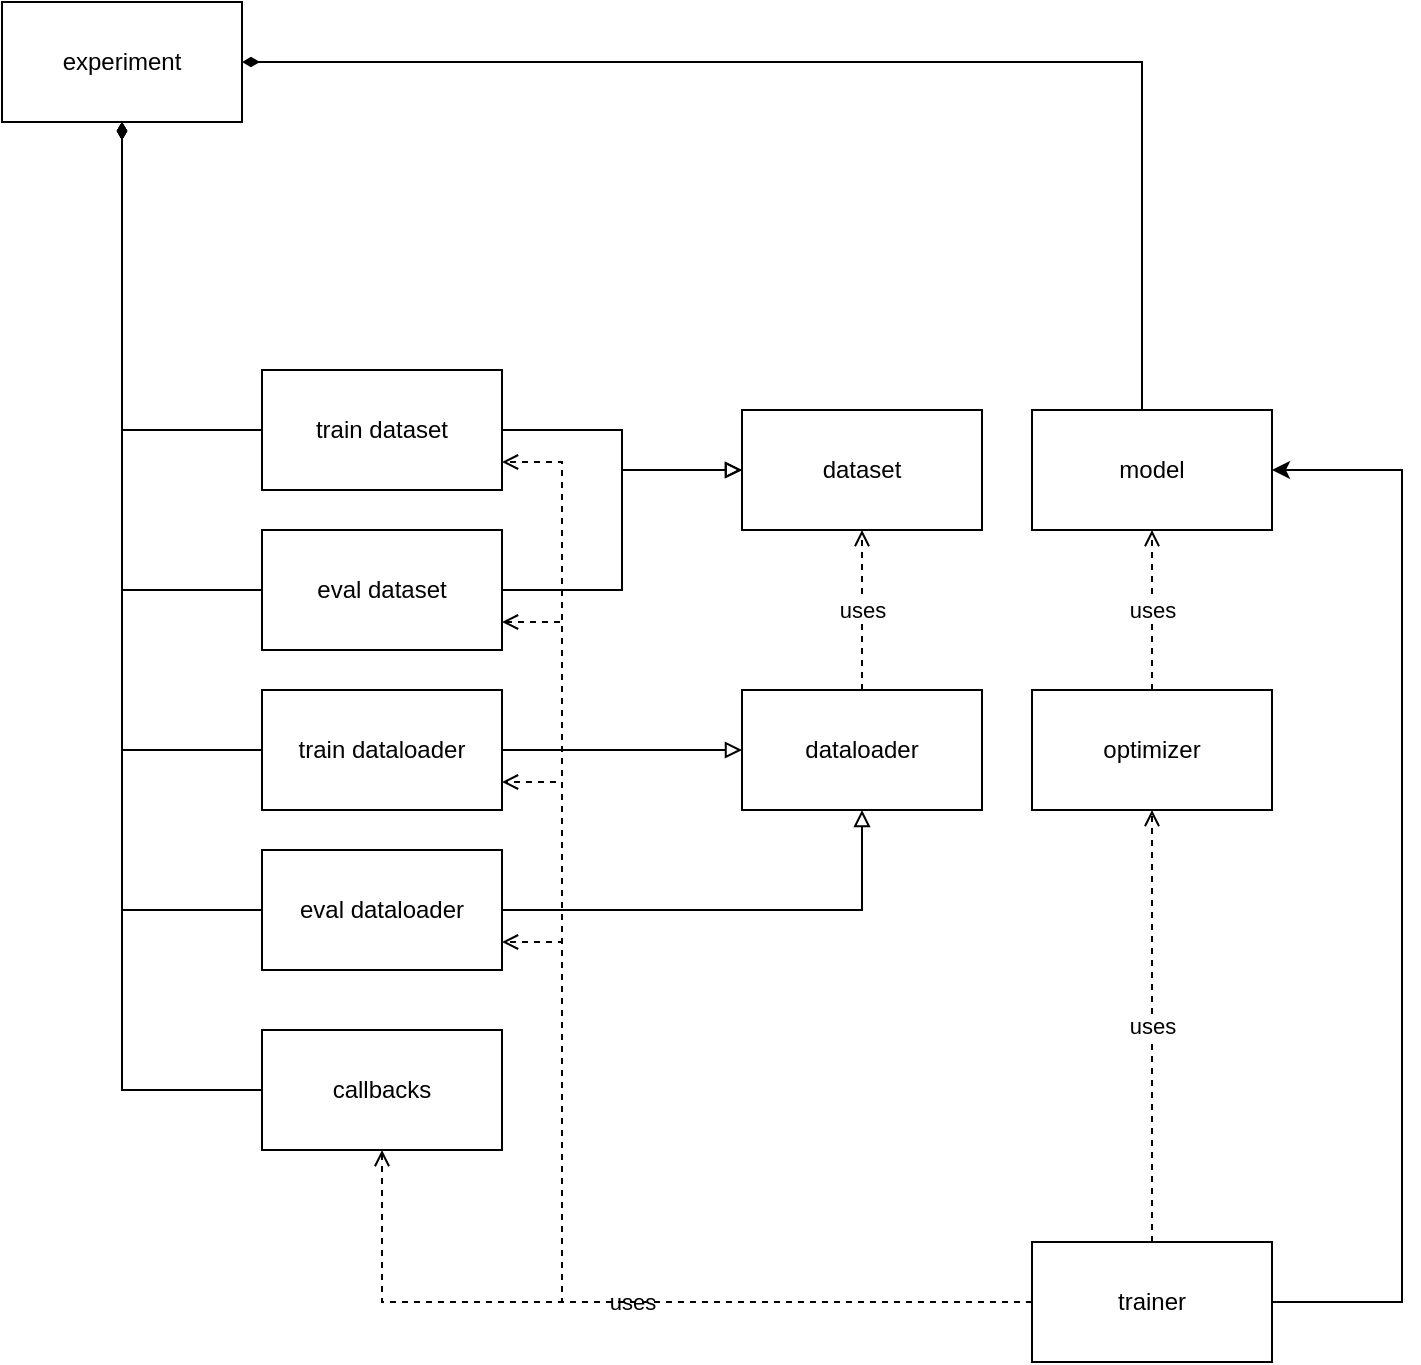 <mxfile version="28.0.6">
  <diagram name="Page-1" id="AtS6tOIiFLZyRI8HcqpA">
    <mxGraphModel dx="1337" dy="986" grid="1" gridSize="10" guides="1" tooltips="1" connect="1" arrows="1" fold="1" page="1" pageScale="1" pageWidth="850" pageHeight="1100" math="0" shadow="0">
      <root>
        <mxCell id="0" />
        <mxCell id="1" parent="0" />
        <mxCell id="VXz3fKvcQSW9_pXtkOVq-27" style="edgeStyle=orthogonalEdgeStyle;rounded=0;orthogonalLoop=1;jettySize=auto;html=1;endArrow=diamondThin;endFill=1;" edge="1" parent="1" source="VXz3fKvcQSW9_pXtkOVq-1" target="VXz3fKvcQSW9_pXtkOVq-8">
          <mxGeometry relative="1" as="geometry">
            <Array as="points">
              <mxPoint x="610" y="80" />
            </Array>
          </mxGeometry>
        </mxCell>
        <mxCell id="VXz3fKvcQSW9_pXtkOVq-1" value="model" style="rounded=0;whiteSpace=wrap;html=1;" vertex="1" parent="1">
          <mxGeometry x="555" y="254" width="120" height="60" as="geometry" />
        </mxCell>
        <mxCell id="VXz3fKvcQSW9_pXtkOVq-4" value="uses" style="edgeStyle=orthogonalEdgeStyle;rounded=0;orthogonalLoop=1;jettySize=auto;html=1;endArrow=open;endFill=0;dashed=1;" edge="1" parent="1" source="VXz3fKvcQSW9_pXtkOVq-2" target="VXz3fKvcQSW9_pXtkOVq-1">
          <mxGeometry relative="1" as="geometry" />
        </mxCell>
        <mxCell id="VXz3fKvcQSW9_pXtkOVq-2" value="optimizer" style="rounded=0;whiteSpace=wrap;html=1;" vertex="1" parent="1">
          <mxGeometry x="555" y="394" width="120" height="60" as="geometry" />
        </mxCell>
        <mxCell id="VXz3fKvcQSW9_pXtkOVq-5" value="dataloader" style="rounded=0;whiteSpace=wrap;html=1;" vertex="1" parent="1">
          <mxGeometry x="410" y="394" width="120" height="60" as="geometry" />
        </mxCell>
        <mxCell id="VXz3fKvcQSW9_pXtkOVq-6" value="dataset" style="rounded=0;whiteSpace=wrap;html=1;" vertex="1" parent="1">
          <mxGeometry x="410" y="254" width="120" height="60" as="geometry" />
        </mxCell>
        <mxCell id="VXz3fKvcQSW9_pXtkOVq-7" value="uses" style="edgeStyle=orthogonalEdgeStyle;rounded=0;orthogonalLoop=1;jettySize=auto;html=1;endArrow=open;endFill=0;dashed=1;" edge="1" parent="1" source="VXz3fKvcQSW9_pXtkOVq-5" target="VXz3fKvcQSW9_pXtkOVq-6">
          <mxGeometry relative="1" as="geometry">
            <mxPoint x="645" y="454" as="sourcePoint" />
            <mxPoint x="645" y="374" as="targetPoint" />
          </mxGeometry>
        </mxCell>
        <mxCell id="VXz3fKvcQSW9_pXtkOVq-8" value="experiment" style="rounded=0;whiteSpace=wrap;html=1;" vertex="1" parent="1">
          <mxGeometry x="40" y="50" width="120" height="60" as="geometry" />
        </mxCell>
        <mxCell id="VXz3fKvcQSW9_pXtkOVq-17" value="" style="edgeStyle=orthogonalEdgeStyle;rounded=0;orthogonalLoop=1;jettySize=auto;html=1;endArrow=diamondThin;endFill=1;" edge="1" parent="1" source="VXz3fKvcQSW9_pXtkOVq-9" target="VXz3fKvcQSW9_pXtkOVq-8">
          <mxGeometry relative="1" as="geometry" />
        </mxCell>
        <mxCell id="VXz3fKvcQSW9_pXtkOVq-26" style="edgeStyle=orthogonalEdgeStyle;rounded=0;orthogonalLoop=1;jettySize=auto;html=1;endArrow=block;endFill=0;" edge="1" parent="1" source="VXz3fKvcQSW9_pXtkOVq-9" target="VXz3fKvcQSW9_pXtkOVq-6">
          <mxGeometry relative="1" as="geometry" />
        </mxCell>
        <mxCell id="VXz3fKvcQSW9_pXtkOVq-9" value="train dataset" style="rounded=0;whiteSpace=wrap;html=1;" vertex="1" parent="1">
          <mxGeometry x="170" y="234" width="120" height="60" as="geometry" />
        </mxCell>
        <mxCell id="VXz3fKvcQSW9_pXtkOVq-19" style="edgeStyle=orthogonalEdgeStyle;rounded=0;orthogonalLoop=1;jettySize=auto;html=1;endArrow=diamondThin;endFill=1;" edge="1" parent="1" source="VXz3fKvcQSW9_pXtkOVq-10" target="VXz3fKvcQSW9_pXtkOVq-8">
          <mxGeometry relative="1" as="geometry" />
        </mxCell>
        <mxCell id="VXz3fKvcQSW9_pXtkOVq-25" style="edgeStyle=orthogonalEdgeStyle;rounded=0;orthogonalLoop=1;jettySize=auto;html=1;endArrow=block;endFill=0;" edge="1" parent="1" source="VXz3fKvcQSW9_pXtkOVq-10" target="VXz3fKvcQSW9_pXtkOVq-6">
          <mxGeometry relative="1" as="geometry" />
        </mxCell>
        <mxCell id="VXz3fKvcQSW9_pXtkOVq-10" value="eval dataset" style="rounded=0;whiteSpace=wrap;html=1;" vertex="1" parent="1">
          <mxGeometry x="170" y="314" width="120" height="60" as="geometry" />
        </mxCell>
        <mxCell id="VXz3fKvcQSW9_pXtkOVq-20" style="edgeStyle=orthogonalEdgeStyle;rounded=0;orthogonalLoop=1;jettySize=auto;html=1;endArrow=diamondThin;endFill=1;" edge="1" parent="1" source="VXz3fKvcQSW9_pXtkOVq-11" target="VXz3fKvcQSW9_pXtkOVq-8">
          <mxGeometry relative="1" as="geometry" />
        </mxCell>
        <mxCell id="VXz3fKvcQSW9_pXtkOVq-23" style="edgeStyle=orthogonalEdgeStyle;rounded=0;orthogonalLoop=1;jettySize=auto;html=1;endArrow=block;endFill=0;" edge="1" parent="1" source="VXz3fKvcQSW9_pXtkOVq-11" target="VXz3fKvcQSW9_pXtkOVq-5">
          <mxGeometry relative="1" as="geometry" />
        </mxCell>
        <mxCell id="VXz3fKvcQSW9_pXtkOVq-11" value="train dataloader" style="rounded=0;whiteSpace=wrap;html=1;" vertex="1" parent="1">
          <mxGeometry x="170" y="394" width="120" height="60" as="geometry" />
        </mxCell>
        <mxCell id="VXz3fKvcQSW9_pXtkOVq-21" style="edgeStyle=orthogonalEdgeStyle;rounded=0;orthogonalLoop=1;jettySize=auto;html=1;endArrow=diamondThin;endFill=1;" edge="1" parent="1" source="VXz3fKvcQSW9_pXtkOVq-12" target="VXz3fKvcQSW9_pXtkOVq-8">
          <mxGeometry relative="1" as="geometry" />
        </mxCell>
        <mxCell id="VXz3fKvcQSW9_pXtkOVq-24" style="edgeStyle=orthogonalEdgeStyle;rounded=0;orthogonalLoop=1;jettySize=auto;html=1;endArrow=block;endFill=0;" edge="1" parent="1" source="VXz3fKvcQSW9_pXtkOVq-12" target="VXz3fKvcQSW9_pXtkOVq-5">
          <mxGeometry relative="1" as="geometry" />
        </mxCell>
        <mxCell id="VXz3fKvcQSW9_pXtkOVq-12" value="eval dataloader" style="rounded=0;whiteSpace=wrap;html=1;" vertex="1" parent="1">
          <mxGeometry x="170" y="474" width="120" height="60" as="geometry" />
        </mxCell>
        <mxCell id="VXz3fKvcQSW9_pXtkOVq-22" style="edgeStyle=orthogonalEdgeStyle;rounded=0;orthogonalLoop=1;jettySize=auto;html=1;endArrow=diamondThin;endFill=1;" edge="1" parent="1" source="VXz3fKvcQSW9_pXtkOVq-13" target="VXz3fKvcQSW9_pXtkOVq-8">
          <mxGeometry relative="1" as="geometry" />
        </mxCell>
        <mxCell id="VXz3fKvcQSW9_pXtkOVq-13" value="callbacks" style="rounded=0;whiteSpace=wrap;html=1;" vertex="1" parent="1">
          <mxGeometry x="170" y="564" width="120" height="60" as="geometry" />
        </mxCell>
        <mxCell id="VXz3fKvcQSW9_pXtkOVq-29" value="uses" style="edgeStyle=orthogonalEdgeStyle;rounded=0;orthogonalLoop=1;jettySize=auto;html=1;dashed=1;endArrow=open;endFill=0;" edge="1" parent="1" source="VXz3fKvcQSW9_pXtkOVq-28" target="VXz3fKvcQSW9_pXtkOVq-2">
          <mxGeometry relative="1" as="geometry" />
        </mxCell>
        <mxCell id="VXz3fKvcQSW9_pXtkOVq-30" style="edgeStyle=orthogonalEdgeStyle;rounded=0;orthogonalLoop=1;jettySize=auto;html=1;" edge="1" parent="1" source="VXz3fKvcQSW9_pXtkOVq-28" target="VXz3fKvcQSW9_pXtkOVq-1">
          <mxGeometry relative="1" as="geometry">
            <Array as="points">
              <mxPoint x="740" y="700" />
              <mxPoint x="740" y="284" />
            </Array>
          </mxGeometry>
        </mxCell>
        <mxCell id="VXz3fKvcQSW9_pXtkOVq-31" value="uses" style="edgeStyle=orthogonalEdgeStyle;rounded=0;orthogonalLoop=1;jettySize=auto;html=1;endArrow=open;endFill=0;dashed=1;" edge="1" parent="1" source="VXz3fKvcQSW9_pXtkOVq-28" target="VXz3fKvcQSW9_pXtkOVq-13">
          <mxGeometry relative="1" as="geometry" />
        </mxCell>
        <mxCell id="VXz3fKvcQSW9_pXtkOVq-32" style="edgeStyle=orthogonalEdgeStyle;rounded=0;orthogonalLoop=1;jettySize=auto;html=1;endArrow=open;endFill=0;dashed=1;" edge="1" parent="1" source="VXz3fKvcQSW9_pXtkOVq-28" target="VXz3fKvcQSW9_pXtkOVq-12">
          <mxGeometry relative="1" as="geometry">
            <Array as="points">
              <mxPoint x="320" y="700" />
              <mxPoint x="320" y="520" />
            </Array>
          </mxGeometry>
        </mxCell>
        <mxCell id="VXz3fKvcQSW9_pXtkOVq-33" style="edgeStyle=orthogonalEdgeStyle;rounded=0;orthogonalLoop=1;jettySize=auto;html=1;endArrow=open;endFill=0;dashed=1;" edge="1" parent="1" source="VXz3fKvcQSW9_pXtkOVq-28" target="VXz3fKvcQSW9_pXtkOVq-11">
          <mxGeometry relative="1" as="geometry">
            <Array as="points">
              <mxPoint x="320" y="700" />
              <mxPoint x="320" y="440" />
            </Array>
          </mxGeometry>
        </mxCell>
        <mxCell id="VXz3fKvcQSW9_pXtkOVq-34" style="edgeStyle=orthogonalEdgeStyle;rounded=0;orthogonalLoop=1;jettySize=auto;html=1;endArrow=open;endFill=0;dashed=1;" edge="1" parent="1" source="VXz3fKvcQSW9_pXtkOVq-28" target="VXz3fKvcQSW9_pXtkOVq-10">
          <mxGeometry relative="1" as="geometry">
            <Array as="points">
              <mxPoint x="320" y="700" />
              <mxPoint x="320" y="360" />
            </Array>
          </mxGeometry>
        </mxCell>
        <mxCell id="VXz3fKvcQSW9_pXtkOVq-35" value="" style="edgeStyle=orthogonalEdgeStyle;rounded=0;orthogonalLoop=1;jettySize=auto;html=1;endArrow=open;endFill=0;dashed=1;" edge="1" parent="1" source="VXz3fKvcQSW9_pXtkOVq-28" target="VXz3fKvcQSW9_pXtkOVq-9">
          <mxGeometry relative="1" as="geometry">
            <Array as="points">
              <mxPoint x="320" y="700" />
              <mxPoint x="320" y="280" />
            </Array>
          </mxGeometry>
        </mxCell>
        <mxCell id="VXz3fKvcQSW9_pXtkOVq-28" value="trainer" style="rounded=0;whiteSpace=wrap;html=1;" vertex="1" parent="1">
          <mxGeometry x="555" y="670" width="120" height="60" as="geometry" />
        </mxCell>
      </root>
    </mxGraphModel>
  </diagram>
</mxfile>
